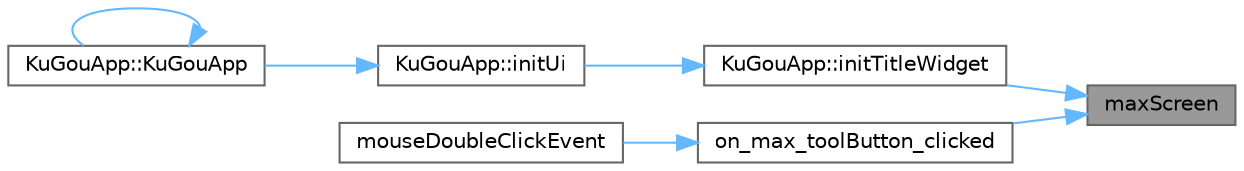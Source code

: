 digraph "maxScreen"
{
 // LATEX_PDF_SIZE
  bgcolor="transparent";
  edge [fontname=Helvetica,fontsize=10,labelfontname=Helvetica,labelfontsize=10];
  node [fontname=Helvetica,fontsize=10,shape=box,height=0.2,width=0.4];
  rankdir="RL";
  Node1 [id="Node000001",label="maxScreen",height=0.2,width=0.4,color="gray40", fillcolor="grey60", style="filled", fontcolor="black",tooltip="最大化信号，通知窗口最大化"];
  Node1 -> Node2 [id="edge1_Node000001_Node000002",dir="back",color="steelblue1",style="solid",tooltip=" "];
  Node2 [id="Node000002",label="KuGouApp::initTitleWidget",height=0.2,width=0.4,color="grey40", fillcolor="white", style="filled",URL="$class_ku_gou_app.html#a94fc5073f204939937996ae86cd18b18",tooltip="初始化标题栏"];
  Node2 -> Node3 [id="edge2_Node000002_Node000003",dir="back",color="steelblue1",style="solid",tooltip=" "];
  Node3 [id="Node000003",label="KuGouApp::initUi",height=0.2,width=0.4,color="grey40", fillcolor="white", style="filled",URL="$class_ku_gou_app.html#afba6e95967cc3eb25fd518f7bde6ec04",tooltip="初始化界面"];
  Node3 -> Node4 [id="edge3_Node000003_Node000004",dir="back",color="steelblue1",style="solid",tooltip=" "];
  Node4 [id="Node000004",label="KuGouApp::KuGouApp",height=0.2,width=0.4,color="grey40", fillcolor="white", style="filled",URL="$class_ku_gou_app.html#af7467d6f774dc85cb961cd95c055f622",tooltip="构造函数"];
  Node4 -> Node4 [id="edge4_Node000004_Node000004",dir="back",color="steelblue1",style="solid",tooltip=" "];
  Node1 -> Node5 [id="edge5_Node000001_Node000005",dir="back",color="steelblue1",style="solid",tooltip=" "];
  Node5 [id="Node000005",label="on_max_toolButton_clicked",height=0.2,width=0.4,color="grey40", fillcolor="white", style="filled",URL="$class_title_widget.html#af635eff2a80ee9f1672e53aa3864b3e7",tooltip="最大化按钮点击事件，触发最大化信号"];
  Node5 -> Node6 [id="edge6_Node000005_Node000006",dir="back",color="steelblue1",style="solid",tooltip=" "];
  Node6 [id="Node000006",label="mouseDoubleClickEvent",height=0.2,width=0.4,color="grey40", fillcolor="white", style="filled",URL="$class_title_widget.html#aa7cbd844218ae8d806339f58a33a3699",tooltip="重写鼠标双击事件，触发最大化"];
}

